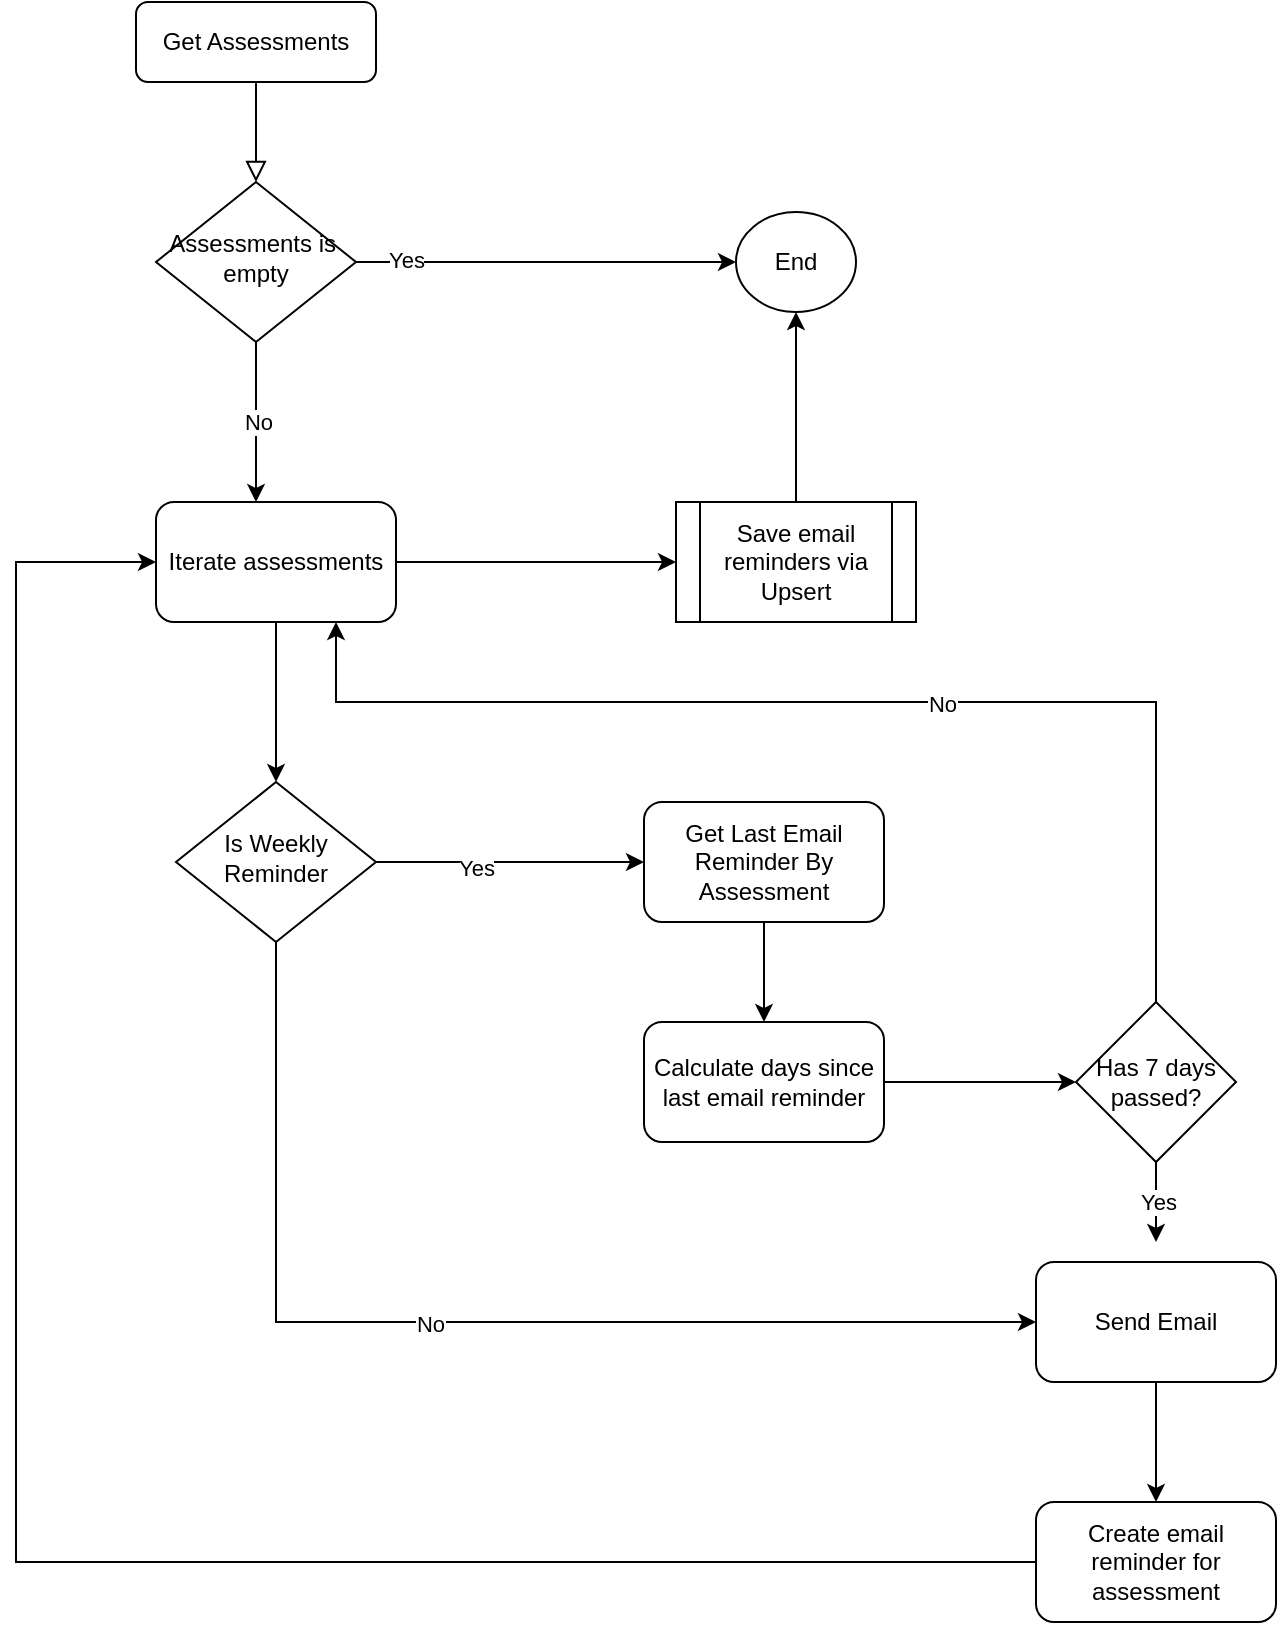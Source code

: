 <mxfile version="15.3.0" type="github">
  <diagram id="C5RBs43oDa-KdzZeNtuy" name="Page-1">
    <mxGraphModel dx="586" dy="861" grid="1" gridSize="10" guides="1" tooltips="1" connect="1" arrows="1" fold="1" page="1" pageScale="1" pageWidth="827" pageHeight="1169" math="0" shadow="0">
      <root>
        <mxCell id="WIyWlLk6GJQsqaUBKTNV-0" />
        <mxCell id="WIyWlLk6GJQsqaUBKTNV-1" parent="WIyWlLk6GJQsqaUBKTNV-0" />
        <mxCell id="WIyWlLk6GJQsqaUBKTNV-2" value="" style="rounded=0;html=1;jettySize=auto;orthogonalLoop=1;fontSize=11;endArrow=block;endFill=0;endSize=8;strokeWidth=1;shadow=0;labelBackgroundColor=none;edgeStyle=orthogonalEdgeStyle;" parent="WIyWlLk6GJQsqaUBKTNV-1" source="WIyWlLk6GJQsqaUBKTNV-3" target="WIyWlLk6GJQsqaUBKTNV-6" edge="1">
          <mxGeometry relative="1" as="geometry" />
        </mxCell>
        <mxCell id="WIyWlLk6GJQsqaUBKTNV-3" value="Get Assessments" style="rounded=1;whiteSpace=wrap;html=1;fontSize=12;glass=0;strokeWidth=1;shadow=0;" parent="WIyWlLk6GJQsqaUBKTNV-1" vertex="1">
          <mxGeometry x="160" y="80" width="120" height="40" as="geometry" />
        </mxCell>
        <mxCell id="CKjAa9Xtt01RJ1GZQU_3-0" style="edgeStyle=orthogonalEdgeStyle;rounded=0;orthogonalLoop=1;jettySize=auto;html=1;" edge="1" parent="WIyWlLk6GJQsqaUBKTNV-1" source="WIyWlLk6GJQsqaUBKTNV-6">
          <mxGeometry relative="1" as="geometry">
            <mxPoint x="460" y="210" as="targetPoint" />
          </mxGeometry>
        </mxCell>
        <mxCell id="CKjAa9Xtt01RJ1GZQU_3-2" value="Yes" style="edgeLabel;html=1;align=center;verticalAlign=middle;resizable=0;points=[];" vertex="1" connectable="0" parent="CKjAa9Xtt01RJ1GZQU_3-0">
          <mxGeometry x="-0.737" y="1" relative="1" as="geometry">
            <mxPoint as="offset" />
          </mxGeometry>
        </mxCell>
        <mxCell id="CKjAa9Xtt01RJ1GZQU_3-3" value="No" style="edgeStyle=orthogonalEdgeStyle;rounded=0;orthogonalLoop=1;jettySize=auto;html=1;" edge="1" parent="WIyWlLk6GJQsqaUBKTNV-1" source="WIyWlLk6GJQsqaUBKTNV-6">
          <mxGeometry relative="1" as="geometry">
            <mxPoint x="220" y="330" as="targetPoint" />
          </mxGeometry>
        </mxCell>
        <mxCell id="WIyWlLk6GJQsqaUBKTNV-6" value="Assessments is&amp;nbsp; empty" style="rhombus;whiteSpace=wrap;html=1;shadow=0;fontFamily=Helvetica;fontSize=12;align=center;strokeWidth=1;spacing=6;spacingTop=-4;" parent="WIyWlLk6GJQsqaUBKTNV-1" vertex="1">
          <mxGeometry x="170" y="170" width="100" height="80" as="geometry" />
        </mxCell>
        <mxCell id="CKjAa9Xtt01RJ1GZQU_3-7" style="edgeStyle=orthogonalEdgeStyle;rounded=0;orthogonalLoop=1;jettySize=auto;html=1;entryX=0;entryY=0.5;entryDx=0;entryDy=0;" edge="1" parent="WIyWlLk6GJQsqaUBKTNV-1" source="WIyWlLk6GJQsqaUBKTNV-10" target="CKjAa9Xtt01RJ1GZQU_3-6">
          <mxGeometry relative="1" as="geometry" />
        </mxCell>
        <mxCell id="CKjAa9Xtt01RJ1GZQU_3-8" value="Yes" style="edgeLabel;html=1;align=center;verticalAlign=middle;resizable=0;points=[];" vertex="1" connectable="0" parent="CKjAa9Xtt01RJ1GZQU_3-7">
          <mxGeometry x="-0.261" y="-3" relative="1" as="geometry">
            <mxPoint as="offset" />
          </mxGeometry>
        </mxCell>
        <mxCell id="CKjAa9Xtt01RJ1GZQU_3-23" style="edgeStyle=orthogonalEdgeStyle;rounded=0;orthogonalLoop=1;jettySize=auto;html=1;entryX=0;entryY=0.5;entryDx=0;entryDy=0;" edge="1" parent="WIyWlLk6GJQsqaUBKTNV-1" source="WIyWlLk6GJQsqaUBKTNV-10" target="CKjAa9Xtt01RJ1GZQU_3-16">
          <mxGeometry relative="1" as="geometry">
            <Array as="points">
              <mxPoint x="230" y="740" />
            </Array>
          </mxGeometry>
        </mxCell>
        <mxCell id="CKjAa9Xtt01RJ1GZQU_3-24" value="No" style="edgeLabel;html=1;align=center;verticalAlign=middle;resizable=0;points=[];" vertex="1" connectable="0" parent="CKjAa9Xtt01RJ1GZQU_3-23">
          <mxGeometry x="-0.063" y="-1" relative="1" as="geometry">
            <mxPoint as="offset" />
          </mxGeometry>
        </mxCell>
        <mxCell id="WIyWlLk6GJQsqaUBKTNV-10" value="Is Weekly Reminder" style="rhombus;whiteSpace=wrap;html=1;shadow=0;fontFamily=Helvetica;fontSize=12;align=center;strokeWidth=1;spacing=6;spacingTop=-4;" parent="WIyWlLk6GJQsqaUBKTNV-1" vertex="1">
          <mxGeometry x="180" y="470" width="100" height="80" as="geometry" />
        </mxCell>
        <mxCell id="CKjAa9Xtt01RJ1GZQU_3-1" value="End" style="ellipse;whiteSpace=wrap;html=1;" vertex="1" parent="WIyWlLk6GJQsqaUBKTNV-1">
          <mxGeometry x="460" y="185" width="60" height="50" as="geometry" />
        </mxCell>
        <mxCell id="CKjAa9Xtt01RJ1GZQU_3-11" style="edgeStyle=orthogonalEdgeStyle;rounded=0;orthogonalLoop=1;jettySize=auto;html=1;" edge="1" parent="WIyWlLk6GJQsqaUBKTNV-1" source="CKjAa9Xtt01RJ1GZQU_3-6" target="CKjAa9Xtt01RJ1GZQU_3-10">
          <mxGeometry relative="1" as="geometry" />
        </mxCell>
        <mxCell id="CKjAa9Xtt01RJ1GZQU_3-6" value="Get Last Email Reminder By Assessment" style="rounded=1;whiteSpace=wrap;html=1;" vertex="1" parent="WIyWlLk6GJQsqaUBKTNV-1">
          <mxGeometry x="414" y="480" width="120" height="60" as="geometry" />
        </mxCell>
        <mxCell id="CKjAa9Xtt01RJ1GZQU_3-13" style="edgeStyle=orthogonalEdgeStyle;rounded=0;orthogonalLoop=1;jettySize=auto;html=1;" edge="1" parent="WIyWlLk6GJQsqaUBKTNV-1" source="CKjAa9Xtt01RJ1GZQU_3-10" target="CKjAa9Xtt01RJ1GZQU_3-12">
          <mxGeometry relative="1" as="geometry" />
        </mxCell>
        <mxCell id="CKjAa9Xtt01RJ1GZQU_3-10" value="Calculate days since last email reminder" style="rounded=1;whiteSpace=wrap;html=1;" vertex="1" parent="WIyWlLk6GJQsqaUBKTNV-1">
          <mxGeometry x="414" y="590" width="120" height="60" as="geometry" />
        </mxCell>
        <mxCell id="CKjAa9Xtt01RJ1GZQU_3-14" style="edgeStyle=orthogonalEdgeStyle;rounded=0;orthogonalLoop=1;jettySize=auto;html=1;entryX=0.75;entryY=1;entryDx=0;entryDy=0;exitX=0.5;exitY=0;exitDx=0;exitDy=0;" edge="1" parent="WIyWlLk6GJQsqaUBKTNV-1" source="CKjAa9Xtt01RJ1GZQU_3-12" target="CKjAa9Xtt01RJ1GZQU_3-21">
          <mxGeometry relative="1" as="geometry">
            <Array as="points">
              <mxPoint x="670" y="430" />
              <mxPoint x="260" y="430" />
            </Array>
          </mxGeometry>
        </mxCell>
        <mxCell id="CKjAa9Xtt01RJ1GZQU_3-15" value="No" style="edgeLabel;html=1;align=center;verticalAlign=middle;resizable=0;points=[];" vertex="1" connectable="0" parent="CKjAa9Xtt01RJ1GZQU_3-14">
          <mxGeometry x="-0.142" y="1" relative="1" as="geometry">
            <mxPoint as="offset" />
          </mxGeometry>
        </mxCell>
        <mxCell id="CKjAa9Xtt01RJ1GZQU_3-17" value="Yes" style="edgeStyle=orthogonalEdgeStyle;rounded=0;orthogonalLoop=1;jettySize=auto;html=1;" edge="1" parent="WIyWlLk6GJQsqaUBKTNV-1" source="CKjAa9Xtt01RJ1GZQU_3-12">
          <mxGeometry relative="1" as="geometry">
            <mxPoint x="670" y="700" as="targetPoint" />
          </mxGeometry>
        </mxCell>
        <mxCell id="CKjAa9Xtt01RJ1GZQU_3-12" value="Has 7 days passed?" style="rhombus;whiteSpace=wrap;html=1;" vertex="1" parent="WIyWlLk6GJQsqaUBKTNV-1">
          <mxGeometry x="630" y="580" width="80" height="80" as="geometry" />
        </mxCell>
        <mxCell id="CKjAa9Xtt01RJ1GZQU_3-19" style="edgeStyle=orthogonalEdgeStyle;rounded=0;orthogonalLoop=1;jettySize=auto;html=1;" edge="1" parent="WIyWlLk6GJQsqaUBKTNV-1" source="CKjAa9Xtt01RJ1GZQU_3-16" target="CKjAa9Xtt01RJ1GZQU_3-18">
          <mxGeometry relative="1" as="geometry" />
        </mxCell>
        <mxCell id="CKjAa9Xtt01RJ1GZQU_3-16" value="Send Email" style="rounded=1;whiteSpace=wrap;html=1;" vertex="1" parent="WIyWlLk6GJQsqaUBKTNV-1">
          <mxGeometry x="610" y="710" width="120" height="60" as="geometry" />
        </mxCell>
        <mxCell id="CKjAa9Xtt01RJ1GZQU_3-20" style="edgeStyle=orthogonalEdgeStyle;rounded=0;orthogonalLoop=1;jettySize=auto;html=1;exitX=0;exitY=0.5;exitDx=0;exitDy=0;" edge="1" parent="WIyWlLk6GJQsqaUBKTNV-1" source="CKjAa9Xtt01RJ1GZQU_3-18">
          <mxGeometry relative="1" as="geometry">
            <mxPoint x="170" y="360" as="targetPoint" />
            <Array as="points">
              <mxPoint x="100" y="860" />
              <mxPoint x="100" y="360" />
            </Array>
          </mxGeometry>
        </mxCell>
        <mxCell id="CKjAa9Xtt01RJ1GZQU_3-18" value="Create email reminder for assessment" style="rounded=1;whiteSpace=wrap;html=1;" vertex="1" parent="WIyWlLk6GJQsqaUBKTNV-1">
          <mxGeometry x="610" y="830" width="120" height="60" as="geometry" />
        </mxCell>
        <mxCell id="CKjAa9Xtt01RJ1GZQU_3-22" style="edgeStyle=orthogonalEdgeStyle;rounded=0;orthogonalLoop=1;jettySize=auto;html=1;" edge="1" parent="WIyWlLk6GJQsqaUBKTNV-1" source="CKjAa9Xtt01RJ1GZQU_3-21" target="WIyWlLk6GJQsqaUBKTNV-10">
          <mxGeometry relative="1" as="geometry" />
        </mxCell>
        <mxCell id="CKjAa9Xtt01RJ1GZQU_3-27" style="edgeStyle=orthogonalEdgeStyle;rounded=0;orthogonalLoop=1;jettySize=auto;html=1;entryX=0;entryY=0.5;entryDx=0;entryDy=0;" edge="1" parent="WIyWlLk6GJQsqaUBKTNV-1" source="CKjAa9Xtt01RJ1GZQU_3-21" target="CKjAa9Xtt01RJ1GZQU_3-26">
          <mxGeometry relative="1" as="geometry" />
        </mxCell>
        <mxCell id="CKjAa9Xtt01RJ1GZQU_3-21" value="Iterate assessments" style="rounded=1;whiteSpace=wrap;html=1;" vertex="1" parent="WIyWlLk6GJQsqaUBKTNV-1">
          <mxGeometry x="170" y="330" width="120" height="60" as="geometry" />
        </mxCell>
        <mxCell id="CKjAa9Xtt01RJ1GZQU_3-28" style="edgeStyle=orthogonalEdgeStyle;rounded=0;orthogonalLoop=1;jettySize=auto;html=1;" edge="1" parent="WIyWlLk6GJQsqaUBKTNV-1" source="CKjAa9Xtt01RJ1GZQU_3-26" target="CKjAa9Xtt01RJ1GZQU_3-1">
          <mxGeometry relative="1" as="geometry" />
        </mxCell>
        <mxCell id="CKjAa9Xtt01RJ1GZQU_3-26" value="Save email reminders via Upsert" style="shape=process;whiteSpace=wrap;html=1;backgroundOutline=1;" vertex="1" parent="WIyWlLk6GJQsqaUBKTNV-1">
          <mxGeometry x="430" y="330" width="120" height="60" as="geometry" />
        </mxCell>
      </root>
    </mxGraphModel>
  </diagram>
</mxfile>
